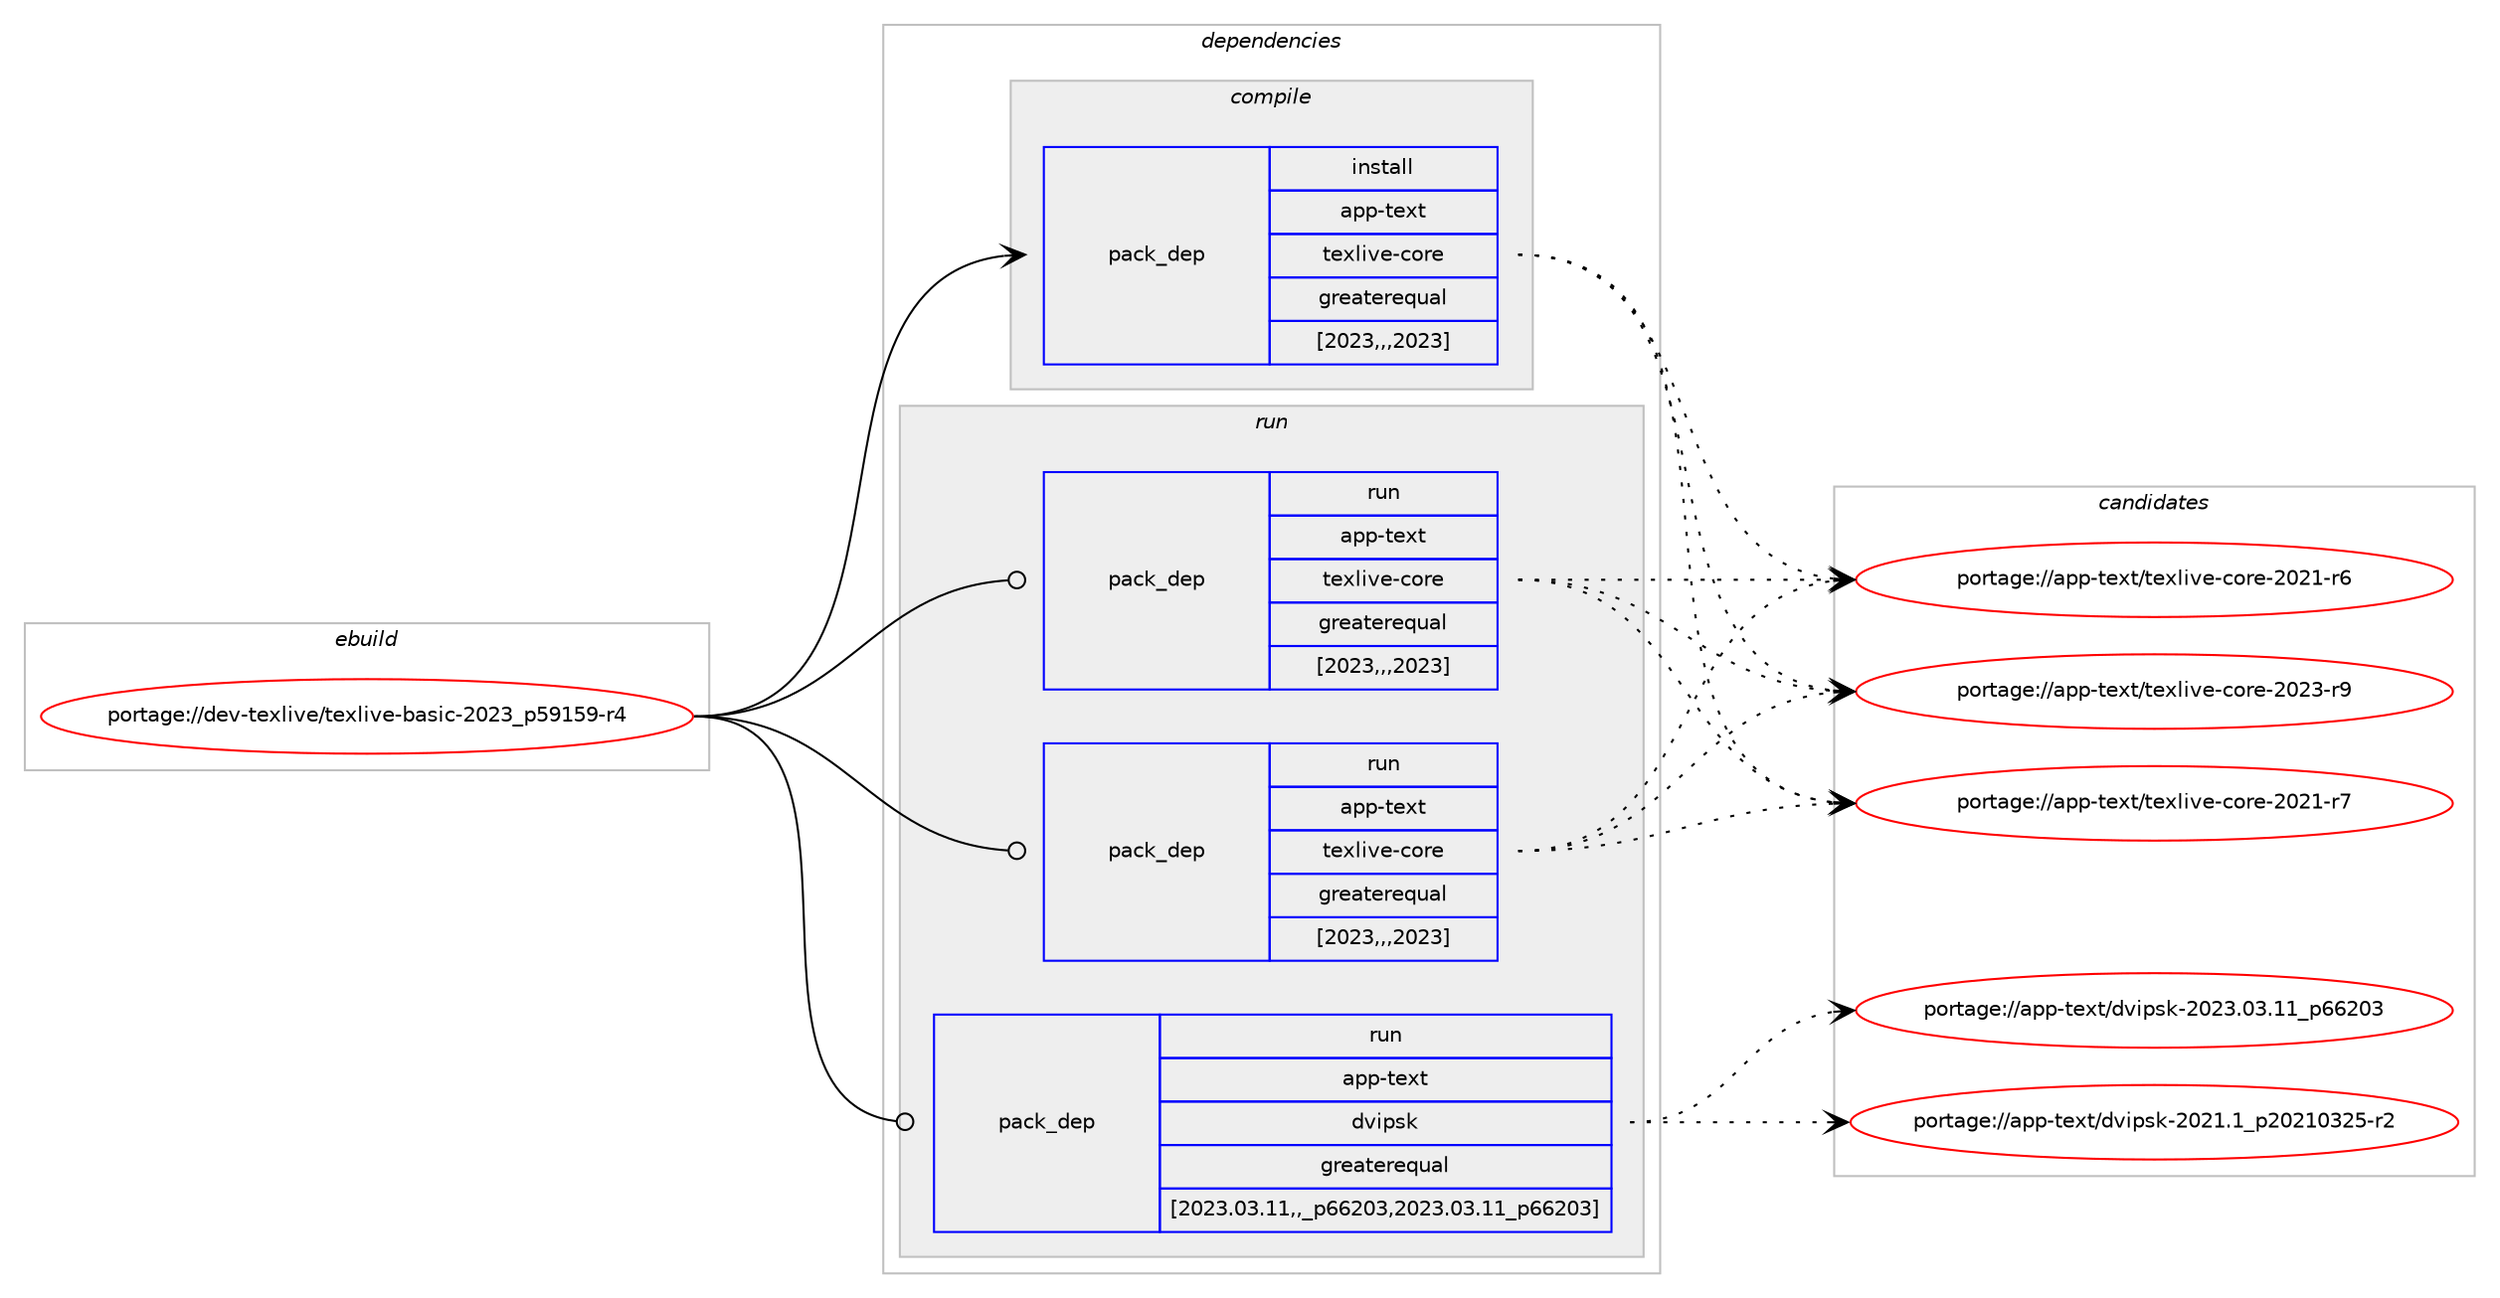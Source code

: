 digraph prolog {

# *************
# Graph options
# *************

newrank=true;
concentrate=true;
compound=true;
graph [rankdir=LR,fontname=Helvetica,fontsize=10,ranksep=1.5];#, ranksep=2.5, nodesep=0.2];
edge  [arrowhead=vee];
node  [fontname=Helvetica,fontsize=10];

# **********
# The ebuild
# **********

subgraph cluster_leftcol {
color=gray;
label=<<i>ebuild</i>>;
id [label="portage://dev-texlive/texlive-basic-2023_p59159-r4", color=red, width=4, href="../dev-texlive/texlive-basic-2023_p59159-r4.svg"];
}

# ****************
# The dependencies
# ****************

subgraph cluster_midcol {
color=gray;
label=<<i>dependencies</i>>;
subgraph cluster_compile {
fillcolor="#eeeeee";
style=filled;
label=<<i>compile</i>>;
subgraph pack148782 {
dependency209119 [label=<<TABLE BORDER="0" CELLBORDER="1" CELLSPACING="0" CELLPADDING="4" WIDTH="220"><TR><TD ROWSPAN="6" CELLPADDING="30">pack_dep</TD></TR><TR><TD WIDTH="110">install</TD></TR><TR><TD>app-text</TD></TR><TR><TD>texlive-core</TD></TR><TR><TD>greaterequal</TD></TR><TR><TD>[2023,,,2023]</TD></TR></TABLE>>, shape=none, color=blue];
}
id:e -> dependency209119:w [weight=20,style="solid",arrowhead="vee"];
}
subgraph cluster_compileandrun {
fillcolor="#eeeeee";
style=filled;
label=<<i>compile and run</i>>;
}
subgraph cluster_run {
fillcolor="#eeeeee";
style=filled;
label=<<i>run</i>>;
subgraph pack148783 {
dependency209120 [label=<<TABLE BORDER="0" CELLBORDER="1" CELLSPACING="0" CELLPADDING="4" WIDTH="220"><TR><TD ROWSPAN="6" CELLPADDING="30">pack_dep</TD></TR><TR><TD WIDTH="110">run</TD></TR><TR><TD>app-text</TD></TR><TR><TD>dvipsk</TD></TR><TR><TD>greaterequal</TD></TR><TR><TD>[2023.03.11,,_p66203,2023.03.11_p66203]</TD></TR></TABLE>>, shape=none, color=blue];
}
id:e -> dependency209120:w [weight=20,style="solid",arrowhead="odot"];
subgraph pack148784 {
dependency209121 [label=<<TABLE BORDER="0" CELLBORDER="1" CELLSPACING="0" CELLPADDING="4" WIDTH="220"><TR><TD ROWSPAN="6" CELLPADDING="30">pack_dep</TD></TR><TR><TD WIDTH="110">run</TD></TR><TR><TD>app-text</TD></TR><TR><TD>texlive-core</TD></TR><TR><TD>greaterequal</TD></TR><TR><TD>[2023,,,2023]</TD></TR></TABLE>>, shape=none, color=blue];
}
id:e -> dependency209121:w [weight=20,style="solid",arrowhead="odot"];
subgraph pack148785 {
dependency209122 [label=<<TABLE BORDER="0" CELLBORDER="1" CELLSPACING="0" CELLPADDING="4" WIDTH="220"><TR><TD ROWSPAN="6" CELLPADDING="30">pack_dep</TD></TR><TR><TD WIDTH="110">run</TD></TR><TR><TD>app-text</TD></TR><TR><TD>texlive-core</TD></TR><TR><TD>greaterequal</TD></TR><TR><TD>[2023,,,2023]</TD></TR></TABLE>>, shape=none, color=blue];
}
id:e -> dependency209122:w [weight=20,style="solid",arrowhead="odot"];
}
}

# **************
# The candidates
# **************

subgraph cluster_choices {
rank=same;
color=gray;
label=<<i>candidates</i>>;

subgraph choice148782 {
color=black;
nodesep=1;
choice971121124511610112011647116101120108105118101459911111410145504850514511457 [label="portage://app-text/texlive-core-2023-r9", color=red, width=4,href="../app-text/texlive-core-2023-r9.svg"];
choice971121124511610112011647116101120108105118101459911111410145504850494511455 [label="portage://app-text/texlive-core-2021-r7", color=red, width=4,href="../app-text/texlive-core-2021-r7.svg"];
choice971121124511610112011647116101120108105118101459911111410145504850494511454 [label="portage://app-text/texlive-core-2021-r6", color=red, width=4,href="../app-text/texlive-core-2021-r6.svg"];
dependency209119:e -> choice971121124511610112011647116101120108105118101459911111410145504850514511457:w [style=dotted,weight="100"];
dependency209119:e -> choice971121124511610112011647116101120108105118101459911111410145504850494511455:w [style=dotted,weight="100"];
dependency209119:e -> choice971121124511610112011647116101120108105118101459911111410145504850494511454:w [style=dotted,weight="100"];
}
subgraph choice148783 {
color=black;
nodesep=1;
choice9711211245116101120116471001181051121151074550485051464851464949951125454504851 [label="portage://app-text/dvipsk-2023.03.11_p66203", color=red, width=4,href="../app-text/dvipsk-2023.03.11_p66203.svg"];
choice971121124511610112011647100118105112115107455048504946499511250485049485150534511450 [label="portage://app-text/dvipsk-2021.1_p20210325-r2", color=red, width=4,href="../app-text/dvipsk-2021.1_p20210325-r2.svg"];
dependency209120:e -> choice9711211245116101120116471001181051121151074550485051464851464949951125454504851:w [style=dotted,weight="100"];
dependency209120:e -> choice971121124511610112011647100118105112115107455048504946499511250485049485150534511450:w [style=dotted,weight="100"];
}
subgraph choice148784 {
color=black;
nodesep=1;
choice971121124511610112011647116101120108105118101459911111410145504850514511457 [label="portage://app-text/texlive-core-2023-r9", color=red, width=4,href="../app-text/texlive-core-2023-r9.svg"];
choice971121124511610112011647116101120108105118101459911111410145504850494511455 [label="portage://app-text/texlive-core-2021-r7", color=red, width=4,href="../app-text/texlive-core-2021-r7.svg"];
choice971121124511610112011647116101120108105118101459911111410145504850494511454 [label="portage://app-text/texlive-core-2021-r6", color=red, width=4,href="../app-text/texlive-core-2021-r6.svg"];
dependency209121:e -> choice971121124511610112011647116101120108105118101459911111410145504850514511457:w [style=dotted,weight="100"];
dependency209121:e -> choice971121124511610112011647116101120108105118101459911111410145504850494511455:w [style=dotted,weight="100"];
dependency209121:e -> choice971121124511610112011647116101120108105118101459911111410145504850494511454:w [style=dotted,weight="100"];
}
subgraph choice148785 {
color=black;
nodesep=1;
choice971121124511610112011647116101120108105118101459911111410145504850514511457 [label="portage://app-text/texlive-core-2023-r9", color=red, width=4,href="../app-text/texlive-core-2023-r9.svg"];
choice971121124511610112011647116101120108105118101459911111410145504850494511455 [label="portage://app-text/texlive-core-2021-r7", color=red, width=4,href="../app-text/texlive-core-2021-r7.svg"];
choice971121124511610112011647116101120108105118101459911111410145504850494511454 [label="portage://app-text/texlive-core-2021-r6", color=red, width=4,href="../app-text/texlive-core-2021-r6.svg"];
dependency209122:e -> choice971121124511610112011647116101120108105118101459911111410145504850514511457:w [style=dotted,weight="100"];
dependency209122:e -> choice971121124511610112011647116101120108105118101459911111410145504850494511455:w [style=dotted,weight="100"];
dependency209122:e -> choice971121124511610112011647116101120108105118101459911111410145504850494511454:w [style=dotted,weight="100"];
}
}

}
